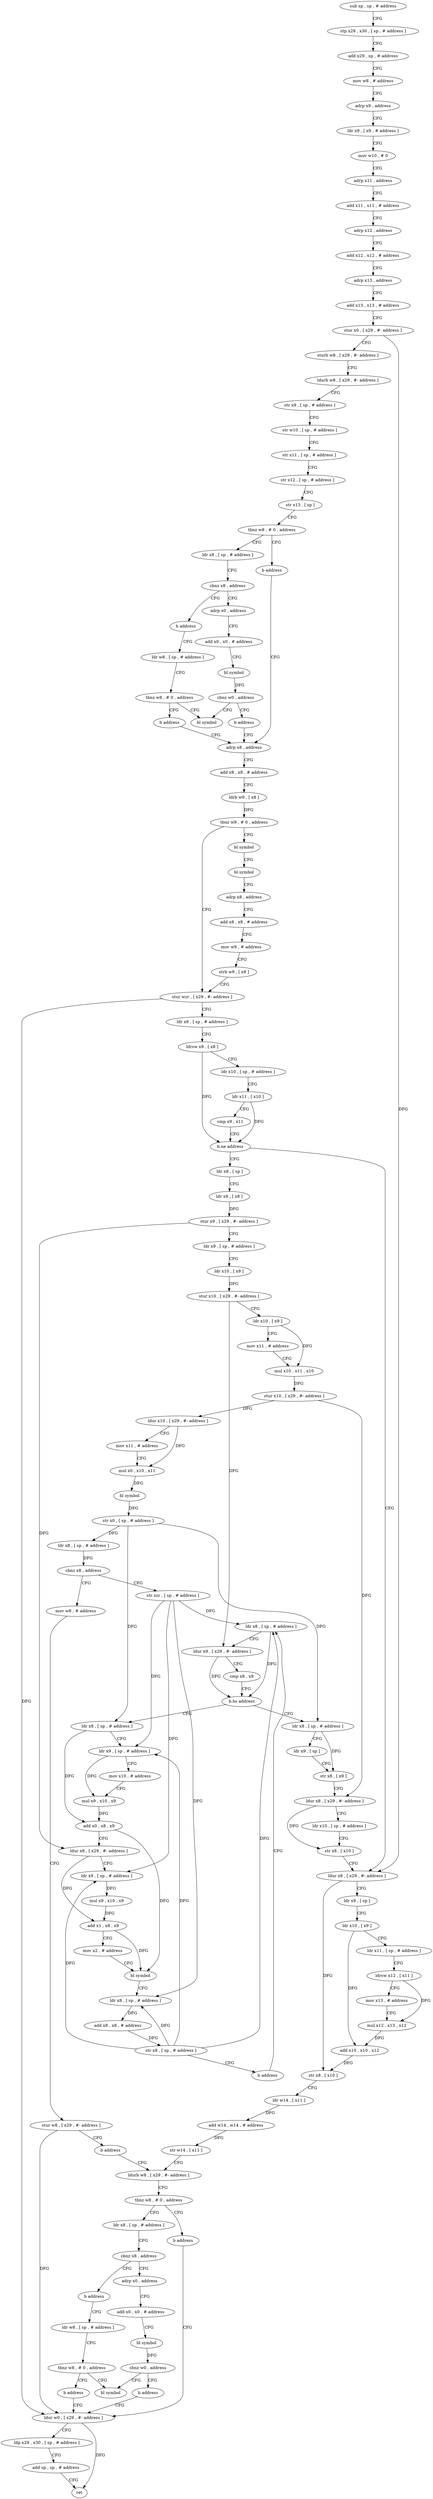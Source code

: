 digraph "func" {
"226404" [label = "sub sp , sp , # address" ]
"226408" [label = "stp x29 , x30 , [ sp , # address ]" ]
"226412" [label = "add x29 , sp , # address" ]
"226416" [label = "mov w8 , # address" ]
"226420" [label = "adrp x9 , address" ]
"226424" [label = "ldr x9 , [ x9 , # address ]" ]
"226428" [label = "mov w10 , # 0" ]
"226432" [label = "adrp x11 , address" ]
"226436" [label = "add x11 , x11 , # address" ]
"226440" [label = "adrp x12 , address" ]
"226444" [label = "add x12 , x12 , # address" ]
"226448" [label = "adrp x13 , address" ]
"226452" [label = "add x13 , x13 , # address" ]
"226456" [label = "stur x0 , [ x29 , #- address ]" ]
"226460" [label = "sturb w8 , [ x29 , #- address ]" ]
"226464" [label = "ldurb w8 , [ x29 , #- address ]" ]
"226468" [label = "str x9 , [ sp , # address ]" ]
"226472" [label = "str w10 , [ sp , # address ]" ]
"226476" [label = "str x11 , [ sp , # address ]" ]
"226480" [label = "str x12 , [ sp , # address ]" ]
"226484" [label = "str x13 , [ sp ]" ]
"226488" [label = "tbnz w8 , # 0 , address" ]
"226496" [label = "ldr x8 , [ sp , # address ]" ]
"226492" [label = "b address" ]
"226500" [label = "cbnz x8 , address" ]
"226508" [label = "adrp x0 , address" ]
"226504" [label = "b address" ]
"226544" [label = "adrp x8 , address" ]
"226512" [label = "add x0 , x0 , # address" ]
"226516" [label = "bl symbol" ]
"226520" [label = "cbnz w0 , address" ]
"226540" [label = "bl symbol" ]
"226524" [label = "b address" ]
"226528" [label = "ldr w8 , [ sp , # address ]" ]
"226548" [label = "add x8 , x8 , # address" ]
"226552" [label = "ldrb w9 , [ x8 ]" ]
"226556" [label = "tbnz w9 , # 0 , address" ]
"226584" [label = "stur wzr , [ x29 , #- address ]" ]
"226560" [label = "bl symbol" ]
"226532" [label = "tbnz w8 , # 0 , address" ]
"226536" [label = "b address" ]
"226588" [label = "ldr x8 , [ sp , # address ]" ]
"226592" [label = "ldrsw x9 , [ x8 ]" ]
"226596" [label = "ldr x10 , [ sp , # address ]" ]
"226600" [label = "ldr x11 , [ x10 ]" ]
"226604" [label = "cmp x9 , x11" ]
"226608" [label = "b.ne address" ]
"226796" [label = "ldur x8 , [ x29 , #- address ]" ]
"226612" [label = "ldr x8 , [ sp ]" ]
"226564" [label = "bl symbol" ]
"226568" [label = "adrp x8 , address" ]
"226572" [label = "add x8 , x8 , # address" ]
"226576" [label = "mov w9 , # address" ]
"226580" [label = "strb w9 , [ x8 ]" ]
"226800" [label = "ldr x9 , [ sp ]" ]
"226804" [label = "ldr x10 , [ x9 ]" ]
"226808" [label = "ldr x11 , [ sp , # address ]" ]
"226812" [label = "ldrsw x12 , [ x11 ]" ]
"226816" [label = "mov x13 , # address" ]
"226820" [label = "mul x12 , x13 , x12" ]
"226824" [label = "add x10 , x10 , x12" ]
"226828" [label = "str x8 , [ x10 ]" ]
"226832" [label = "ldr w14 , [ x11 ]" ]
"226836" [label = "add w14 , w14 , # address" ]
"226840" [label = "str w14 , [ x11 ]" ]
"226844" [label = "ldurb w8 , [ x29 , #- address ]" ]
"226616" [label = "ldr x9 , [ x8 ]" ]
"226620" [label = "stur x9 , [ x29 , #- address ]" ]
"226624" [label = "ldr x9 , [ sp , # address ]" ]
"226628" [label = "ldr x10 , [ x9 ]" ]
"226632" [label = "stur x10 , [ x29 , #- address ]" ]
"226636" [label = "ldr x10 , [ x9 ]" ]
"226640" [label = "mov x11 , # address" ]
"226644" [label = "mul x10 , x11 , x10" ]
"226648" [label = "stur x10 , [ x29 , #- address ]" ]
"226652" [label = "ldur x10 , [ x29 , #- address ]" ]
"226656" [label = "mov x11 , # address" ]
"226660" [label = "mul x0 , x10 , x11" ]
"226664" [label = "bl symbol" ]
"226668" [label = "str x0 , [ sp , # address ]" ]
"226672" [label = "ldr x8 , [ sp , # address ]" ]
"226676" [label = "cbnz x8 , address" ]
"226692" [label = "str xzr , [ sp , # address ]" ]
"226680" [label = "mov w8 , # address" ]
"226856" [label = "ldr x8 , [ sp , # address ]" ]
"226860" [label = "cbnz x8 , address" ]
"226868" [label = "adrp x0 , address" ]
"226864" [label = "b address" ]
"226852" [label = "b address" ]
"226904" [label = "ldur w0 , [ x29 , #- address ]" ]
"226696" [label = "ldr x8 , [ sp , # address ]" ]
"226684" [label = "stur w8 , [ x29 , #- address ]" ]
"226688" [label = "b address" ]
"226872" [label = "add x0 , x0 , # address" ]
"226876" [label = "bl symbol" ]
"226880" [label = "cbnz w0 , address" ]
"226900" [label = "bl symbol" ]
"226884" [label = "b address" ]
"226888" [label = "ldr w8 , [ sp , # address ]" ]
"226908" [label = "ldp x29 , x30 , [ sp , # address ]" ]
"226912" [label = "add sp , sp , # address" ]
"226916" [label = "ret" ]
"226772" [label = "ldr x8 , [ sp , # address ]" ]
"226776" [label = "ldr x9 , [ sp ]" ]
"226780" [label = "str x8 , [ x9 ]" ]
"226784" [label = "ldur x8 , [ x29 , #- address ]" ]
"226788" [label = "ldr x10 , [ sp , # address ]" ]
"226792" [label = "str x8 , [ x10 ]" ]
"226712" [label = "ldr x8 , [ sp , # address ]" ]
"226716" [label = "ldr x9 , [ sp , # address ]" ]
"226720" [label = "mov x10 , # address" ]
"226724" [label = "mul x9 , x10 , x9" ]
"226728" [label = "add x0 , x8 , x9" ]
"226732" [label = "ldur x8 , [ x29 , #- address ]" ]
"226736" [label = "ldr x9 , [ sp , # address ]" ]
"226740" [label = "mul x9 , x10 , x9" ]
"226744" [label = "add x1 , x8 , x9" ]
"226748" [label = "mov x2 , # address" ]
"226752" [label = "bl symbol" ]
"226756" [label = "ldr x8 , [ sp , # address ]" ]
"226760" [label = "add x8 , x8 , # address" ]
"226764" [label = "str x8 , [ sp , # address ]" ]
"226768" [label = "b address" ]
"226848" [label = "tbnz w8 , # 0 , address" ]
"226892" [label = "tbnz w8 , # 0 , address" ]
"226896" [label = "b address" ]
"226700" [label = "ldur x9 , [ x29 , #- address ]" ]
"226704" [label = "cmp x8 , x9" ]
"226708" [label = "b.hs address" ]
"226404" -> "226408" [ label = "CFG" ]
"226408" -> "226412" [ label = "CFG" ]
"226412" -> "226416" [ label = "CFG" ]
"226416" -> "226420" [ label = "CFG" ]
"226420" -> "226424" [ label = "CFG" ]
"226424" -> "226428" [ label = "CFG" ]
"226428" -> "226432" [ label = "CFG" ]
"226432" -> "226436" [ label = "CFG" ]
"226436" -> "226440" [ label = "CFG" ]
"226440" -> "226444" [ label = "CFG" ]
"226444" -> "226448" [ label = "CFG" ]
"226448" -> "226452" [ label = "CFG" ]
"226452" -> "226456" [ label = "CFG" ]
"226456" -> "226460" [ label = "CFG" ]
"226456" -> "226796" [ label = "DFG" ]
"226460" -> "226464" [ label = "CFG" ]
"226464" -> "226468" [ label = "CFG" ]
"226468" -> "226472" [ label = "CFG" ]
"226472" -> "226476" [ label = "CFG" ]
"226476" -> "226480" [ label = "CFG" ]
"226480" -> "226484" [ label = "CFG" ]
"226484" -> "226488" [ label = "CFG" ]
"226488" -> "226496" [ label = "CFG" ]
"226488" -> "226492" [ label = "CFG" ]
"226496" -> "226500" [ label = "CFG" ]
"226492" -> "226544" [ label = "CFG" ]
"226500" -> "226508" [ label = "CFG" ]
"226500" -> "226504" [ label = "CFG" ]
"226508" -> "226512" [ label = "CFG" ]
"226504" -> "226528" [ label = "CFG" ]
"226544" -> "226548" [ label = "CFG" ]
"226512" -> "226516" [ label = "CFG" ]
"226516" -> "226520" [ label = "DFG" ]
"226520" -> "226540" [ label = "CFG" ]
"226520" -> "226524" [ label = "CFG" ]
"226524" -> "226544" [ label = "CFG" ]
"226528" -> "226532" [ label = "CFG" ]
"226548" -> "226552" [ label = "CFG" ]
"226552" -> "226556" [ label = "DFG" ]
"226556" -> "226584" [ label = "CFG" ]
"226556" -> "226560" [ label = "CFG" ]
"226584" -> "226588" [ label = "CFG" ]
"226584" -> "226904" [ label = "DFG" ]
"226560" -> "226564" [ label = "CFG" ]
"226532" -> "226540" [ label = "CFG" ]
"226532" -> "226536" [ label = "CFG" ]
"226536" -> "226544" [ label = "CFG" ]
"226588" -> "226592" [ label = "CFG" ]
"226592" -> "226596" [ label = "CFG" ]
"226592" -> "226608" [ label = "DFG" ]
"226596" -> "226600" [ label = "CFG" ]
"226600" -> "226604" [ label = "CFG" ]
"226600" -> "226608" [ label = "DFG" ]
"226604" -> "226608" [ label = "CFG" ]
"226608" -> "226796" [ label = "CFG" ]
"226608" -> "226612" [ label = "CFG" ]
"226796" -> "226800" [ label = "CFG" ]
"226796" -> "226828" [ label = "DFG" ]
"226612" -> "226616" [ label = "CFG" ]
"226564" -> "226568" [ label = "CFG" ]
"226568" -> "226572" [ label = "CFG" ]
"226572" -> "226576" [ label = "CFG" ]
"226576" -> "226580" [ label = "CFG" ]
"226580" -> "226584" [ label = "CFG" ]
"226800" -> "226804" [ label = "CFG" ]
"226804" -> "226808" [ label = "CFG" ]
"226804" -> "226824" [ label = "DFG" ]
"226808" -> "226812" [ label = "CFG" ]
"226812" -> "226816" [ label = "CFG" ]
"226812" -> "226820" [ label = "DFG" ]
"226816" -> "226820" [ label = "CFG" ]
"226820" -> "226824" [ label = "DFG" ]
"226824" -> "226828" [ label = "DFG" ]
"226828" -> "226832" [ label = "CFG" ]
"226832" -> "226836" [ label = "DFG" ]
"226836" -> "226840" [ label = "DFG" ]
"226840" -> "226844" [ label = "CFG" ]
"226844" -> "226848" [ label = "CFG" ]
"226616" -> "226620" [ label = "DFG" ]
"226620" -> "226624" [ label = "CFG" ]
"226620" -> "226732" [ label = "DFG" ]
"226624" -> "226628" [ label = "CFG" ]
"226628" -> "226632" [ label = "DFG" ]
"226632" -> "226636" [ label = "CFG" ]
"226632" -> "226700" [ label = "DFG" ]
"226636" -> "226640" [ label = "CFG" ]
"226636" -> "226644" [ label = "DFG" ]
"226640" -> "226644" [ label = "CFG" ]
"226644" -> "226648" [ label = "DFG" ]
"226648" -> "226652" [ label = "DFG" ]
"226648" -> "226784" [ label = "DFG" ]
"226652" -> "226656" [ label = "CFG" ]
"226652" -> "226660" [ label = "DFG" ]
"226656" -> "226660" [ label = "CFG" ]
"226660" -> "226664" [ label = "DFG" ]
"226664" -> "226668" [ label = "DFG" ]
"226668" -> "226672" [ label = "DFG" ]
"226668" -> "226772" [ label = "DFG" ]
"226668" -> "226712" [ label = "DFG" ]
"226672" -> "226676" [ label = "DFG" ]
"226676" -> "226692" [ label = "CFG" ]
"226676" -> "226680" [ label = "CFG" ]
"226692" -> "226696" [ label = "DFG" ]
"226692" -> "226716" [ label = "DFG" ]
"226692" -> "226736" [ label = "DFG" ]
"226692" -> "226756" [ label = "DFG" ]
"226680" -> "226684" [ label = "CFG" ]
"226856" -> "226860" [ label = "CFG" ]
"226860" -> "226868" [ label = "CFG" ]
"226860" -> "226864" [ label = "CFG" ]
"226868" -> "226872" [ label = "CFG" ]
"226864" -> "226888" [ label = "CFG" ]
"226852" -> "226904" [ label = "CFG" ]
"226904" -> "226908" [ label = "CFG" ]
"226904" -> "226916" [ label = "DFG" ]
"226696" -> "226700" [ label = "CFG" ]
"226696" -> "226708" [ label = "DFG" ]
"226684" -> "226688" [ label = "CFG" ]
"226684" -> "226904" [ label = "DFG" ]
"226688" -> "226844" [ label = "CFG" ]
"226872" -> "226876" [ label = "CFG" ]
"226876" -> "226880" [ label = "DFG" ]
"226880" -> "226900" [ label = "CFG" ]
"226880" -> "226884" [ label = "CFG" ]
"226884" -> "226904" [ label = "CFG" ]
"226888" -> "226892" [ label = "CFG" ]
"226908" -> "226912" [ label = "CFG" ]
"226912" -> "226916" [ label = "CFG" ]
"226772" -> "226776" [ label = "CFG" ]
"226772" -> "226780" [ label = "DFG" ]
"226776" -> "226780" [ label = "CFG" ]
"226780" -> "226784" [ label = "CFG" ]
"226784" -> "226788" [ label = "CFG" ]
"226784" -> "226792" [ label = "DFG" ]
"226788" -> "226792" [ label = "CFG" ]
"226792" -> "226796" [ label = "CFG" ]
"226712" -> "226716" [ label = "CFG" ]
"226712" -> "226728" [ label = "DFG" ]
"226716" -> "226720" [ label = "CFG" ]
"226716" -> "226724" [ label = "DFG" ]
"226720" -> "226724" [ label = "CFG" ]
"226724" -> "226728" [ label = "DFG" ]
"226728" -> "226732" [ label = "CFG" ]
"226728" -> "226752" [ label = "DFG" ]
"226732" -> "226736" [ label = "CFG" ]
"226732" -> "226744" [ label = "DFG" ]
"226736" -> "226740" [ label = "DFG" ]
"226740" -> "226744" [ label = "DFG" ]
"226744" -> "226748" [ label = "CFG" ]
"226744" -> "226752" [ label = "DFG" ]
"226748" -> "226752" [ label = "CFG" ]
"226752" -> "226756" [ label = "CFG" ]
"226756" -> "226760" [ label = "DFG" ]
"226760" -> "226764" [ label = "DFG" ]
"226764" -> "226768" [ label = "CFG" ]
"226764" -> "226696" [ label = "DFG" ]
"226764" -> "226716" [ label = "DFG" ]
"226764" -> "226736" [ label = "DFG" ]
"226764" -> "226756" [ label = "DFG" ]
"226768" -> "226696" [ label = "CFG" ]
"226848" -> "226856" [ label = "CFG" ]
"226848" -> "226852" [ label = "CFG" ]
"226892" -> "226900" [ label = "CFG" ]
"226892" -> "226896" [ label = "CFG" ]
"226896" -> "226904" [ label = "CFG" ]
"226700" -> "226704" [ label = "CFG" ]
"226700" -> "226708" [ label = "DFG" ]
"226704" -> "226708" [ label = "CFG" ]
"226708" -> "226772" [ label = "CFG" ]
"226708" -> "226712" [ label = "CFG" ]
}
